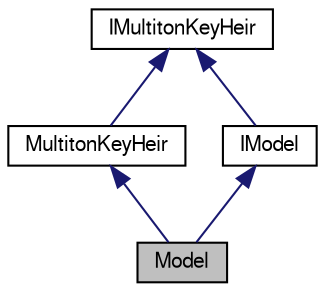 digraph G
{
  edge [fontname="FreeSans",fontsize="10",labelfontname="FreeSans",labelfontsize="10"];
  node [fontname="FreeSans",fontsize="10",shape=record];
  Node1 [label="Model",height=0.2,width=0.4,color="black", fillcolor="grey75", style="filled" fontcolor="black"];
  Node2 -> Node1 [dir=back,color="midnightblue",fontsize="10",style="solid",fontname="FreeSans"];
  Node2 [label="MultitonKeyHeir",height=0.2,width=0.4,color="black", fillcolor="white", style="filled",URL="$class_multiton_key_heir.html",tooltip="Multiton key holding class."];
  Node3 -> Node2 [dir=back,color="midnightblue",fontsize="10",style="solid",fontname="FreeSans"];
  Node3 [label="IMultitonKeyHeir",height=0.2,width=0.4,color="black", fillcolor="white", style="filled",URL="$class_i_multiton_key_heir.html",tooltip="Contains a multiton key."];
  Node4 -> Node1 [dir=back,color="midnightblue",fontsize="10",style="solid",fontname="FreeSans"];
  Node4 [label="IModel",height=0.2,width=0.4,color="black", fillcolor="white", style="filled",URL="$class_i_model.html",tooltip="The interface definition for a PureMVC Model."];
  Node3 -> Node4 [dir=back,color="midnightblue",fontsize="10",style="solid",fontname="FreeSans"];
}
